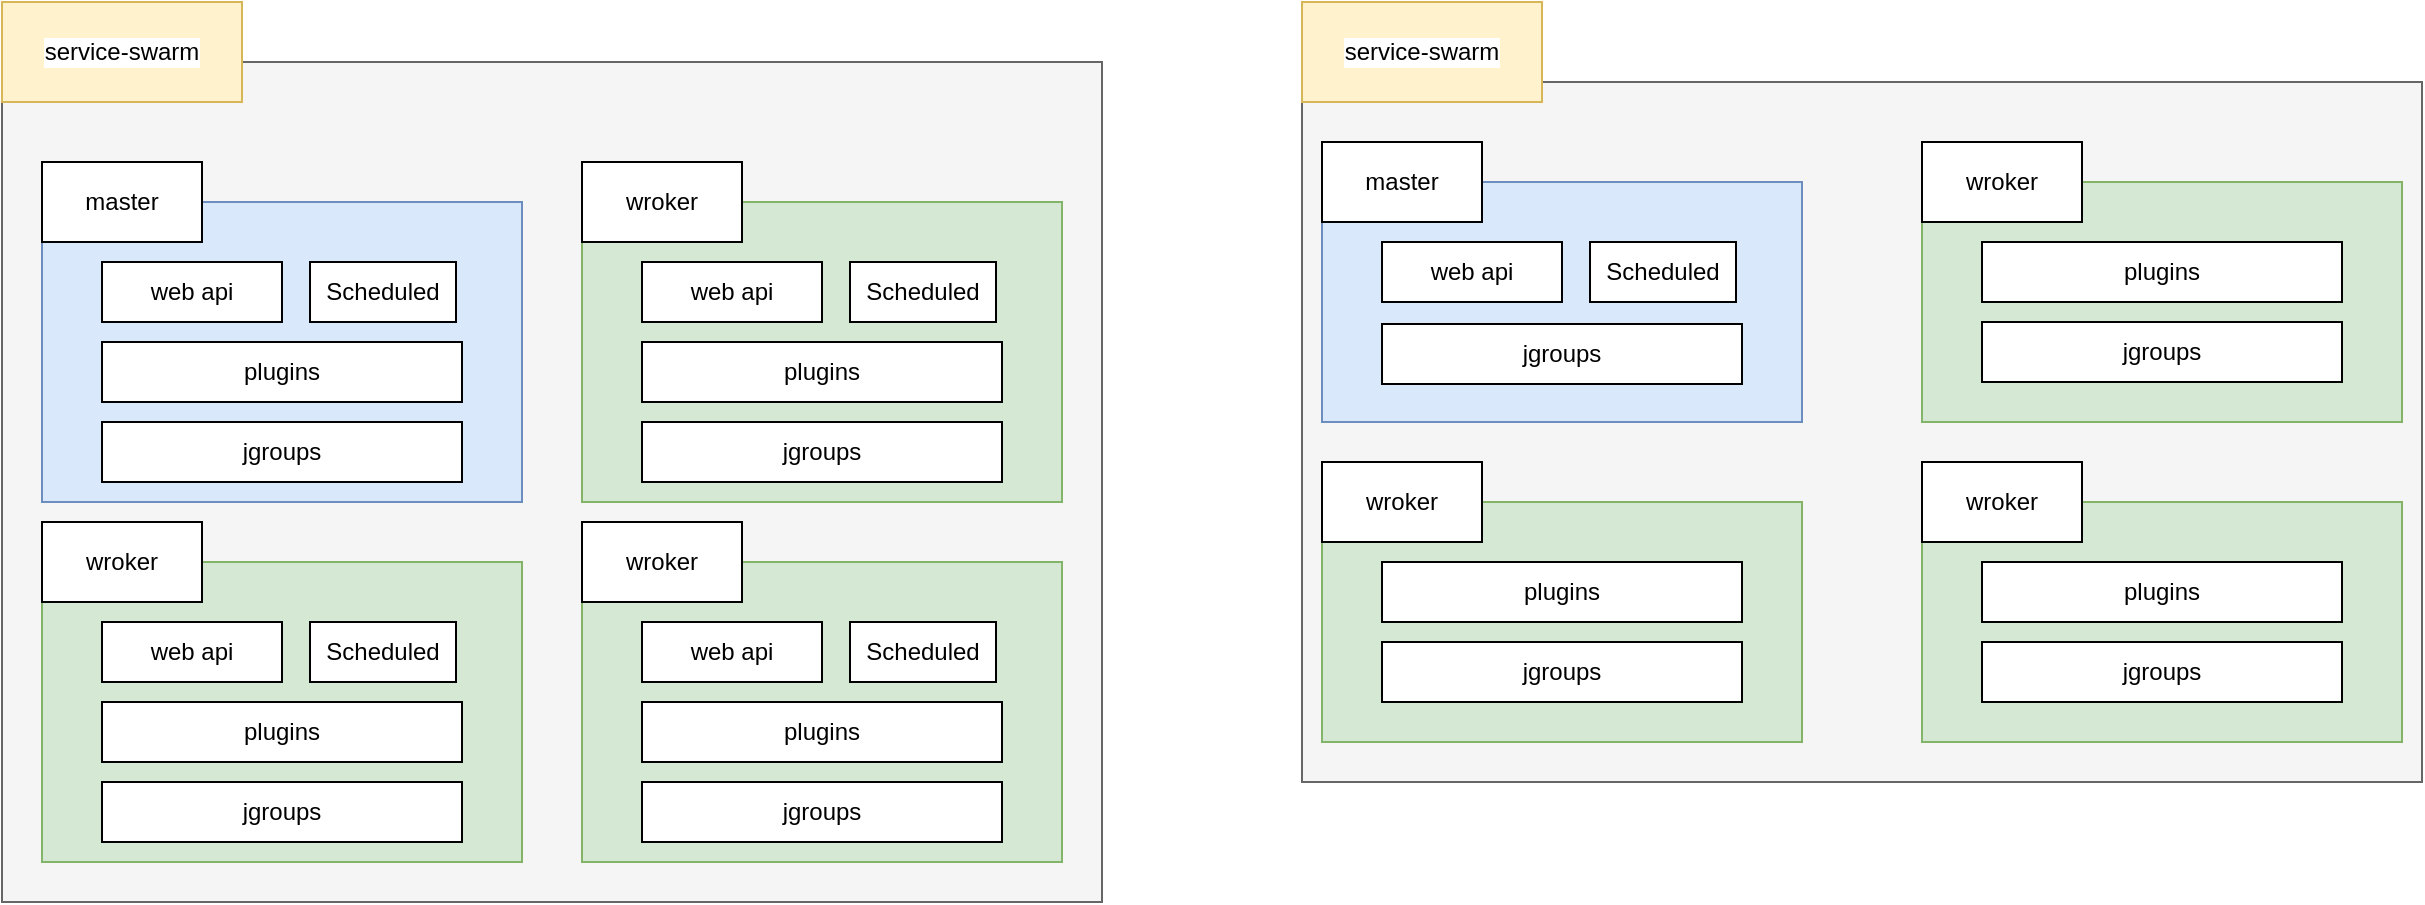 <mxfile version="20.1.4" type="github">
  <diagram id="6AoSXyK-UvsG7IpIdDEK" name="第 1 页">
    <mxGraphModel dx="1406" dy="688" grid="1" gridSize="10" guides="1" tooltips="1" connect="1" arrows="1" fold="1" page="1" pageScale="1" pageWidth="827" pageHeight="1169" math="0" shadow="0">
      <root>
        <mxCell id="0" />
        <mxCell id="1" parent="0" />
        <mxCell id="KQYyujKbhnX2chrBpG1N-55" value="" style="group" parent="1" vertex="1" connectable="0">
          <mxGeometry x="710" y="80" width="560" height="390" as="geometry" />
        </mxCell>
        <mxCell id="KQYyujKbhnX2chrBpG1N-52" value="" style="rounded=0;whiteSpace=wrap;html=1;labelBackgroundColor=#FFFFFF;fontFamily=Helvetica;fontSize=12;fontColor=#333333;fillColor=#f5f5f5;strokeColor=#666666;" parent="KQYyujKbhnX2chrBpG1N-55" vertex="1">
          <mxGeometry y="40" width="560" height="350" as="geometry" />
        </mxCell>
        <mxCell id="KQYyujKbhnX2chrBpG1N-31" value="" style="rounded=0;whiteSpace=wrap;html=1;labelBackgroundColor=#FFFFFF;fontFamily=Helvetica;fontSize=12;fillColor=#dae8fc;strokeColor=#6c8ebf;" parent="KQYyujKbhnX2chrBpG1N-55" vertex="1">
          <mxGeometry x="10" y="90" width="240" height="120" as="geometry" />
        </mxCell>
        <mxCell id="KQYyujKbhnX2chrBpG1N-32" value="web api" style="rounded=0;whiteSpace=wrap;html=1;" parent="KQYyujKbhnX2chrBpG1N-55" vertex="1">
          <mxGeometry x="40" y="120" width="90" height="30" as="geometry" />
        </mxCell>
        <mxCell id="KQYyujKbhnX2chrBpG1N-33" value="&lt;pre style=&quot;&quot;&gt;&lt;font face=&quot;Helvetica&quot; style=&quot;background-color: rgb(255, 255, 255); font-size: 12px;&quot;&gt;Scheduled&lt;/font&gt;&lt;/pre&gt;" style="rounded=0;whiteSpace=wrap;html=1;" parent="KQYyujKbhnX2chrBpG1N-55" vertex="1">
          <mxGeometry x="144" y="120" width="73" height="30" as="geometry" />
        </mxCell>
        <mxCell id="KQYyujKbhnX2chrBpG1N-34" value="&lt;pre style=&quot;&quot;&gt;&lt;font face=&quot;Helvetica&quot; style=&quot;background-color: rgb(255, 255, 255); font-size: 12px;&quot;&gt;jgroups&lt;/font&gt;&lt;/pre&gt;" style="rounded=0;whiteSpace=wrap;html=1;" parent="KQYyujKbhnX2chrBpG1N-55" vertex="1">
          <mxGeometry x="40" y="161" width="180" height="30" as="geometry" />
        </mxCell>
        <mxCell id="KQYyujKbhnX2chrBpG1N-36" value="master" style="rounded=0;whiteSpace=wrap;html=1;labelBackgroundColor=#FFFFFF;fontFamily=Helvetica;fontSize=12;fontColor=#000000;" parent="KQYyujKbhnX2chrBpG1N-55" vertex="1">
          <mxGeometry x="10" y="70" width="80" height="40" as="geometry" />
        </mxCell>
        <mxCell id="KQYyujKbhnX2chrBpG1N-38" value="" style="rounded=0;whiteSpace=wrap;html=1;labelBackgroundColor=#FFFFFF;fontFamily=Helvetica;fontSize=12;fillColor=#d5e8d4;strokeColor=#82b366;" parent="KQYyujKbhnX2chrBpG1N-55" vertex="1">
          <mxGeometry x="310" y="90" width="240" height="120" as="geometry" />
        </mxCell>
        <mxCell id="KQYyujKbhnX2chrBpG1N-41" value="&lt;pre style=&quot;&quot;&gt;&lt;font face=&quot;Helvetica&quot; style=&quot;background-color: rgb(255, 255, 255); font-size: 12px;&quot;&gt;jgroups&lt;/font&gt;&lt;/pre&gt;" style="rounded=0;whiteSpace=wrap;html=1;" parent="KQYyujKbhnX2chrBpG1N-55" vertex="1">
          <mxGeometry x="340" y="160" width="180" height="30" as="geometry" />
        </mxCell>
        <mxCell id="KQYyujKbhnX2chrBpG1N-42" value="plugins" style="rounded=0;html=1;labelBackgroundColor=#FFFFFF;fontFamily=Helvetica;fontSize=12;fontColor=#000000;rotation=0;align=center;whiteSpace=wrap;" parent="KQYyujKbhnX2chrBpG1N-55" vertex="1">
          <mxGeometry x="340" y="120" width="180" height="30" as="geometry" />
        </mxCell>
        <mxCell id="KQYyujKbhnX2chrBpG1N-43" value="wroker" style="rounded=0;whiteSpace=wrap;html=1;labelBackgroundColor=#FFFFFF;fontFamily=Helvetica;fontSize=12;fontColor=#000000;" parent="KQYyujKbhnX2chrBpG1N-55" vertex="1">
          <mxGeometry x="310" y="70" width="80" height="40" as="geometry" />
        </mxCell>
        <mxCell id="KQYyujKbhnX2chrBpG1N-44" value="" style="rounded=0;whiteSpace=wrap;html=1;labelBackgroundColor=#FFFFFF;fontFamily=Helvetica;fontSize=12;fillColor=#d5e8d4;strokeColor=#82b366;" parent="KQYyujKbhnX2chrBpG1N-55" vertex="1">
          <mxGeometry x="310" y="250" width="240" height="120" as="geometry" />
        </mxCell>
        <mxCell id="KQYyujKbhnX2chrBpG1N-45" value="&lt;pre style=&quot;&quot;&gt;&lt;font face=&quot;Helvetica&quot; style=&quot;background-color: rgb(255, 255, 255); font-size: 12px;&quot;&gt;jgroups&lt;/font&gt;&lt;/pre&gt;" style="rounded=0;whiteSpace=wrap;html=1;" parent="KQYyujKbhnX2chrBpG1N-55" vertex="1">
          <mxGeometry x="340" y="320" width="180" height="30" as="geometry" />
        </mxCell>
        <mxCell id="KQYyujKbhnX2chrBpG1N-46" value="plugins" style="rounded=0;html=1;labelBackgroundColor=#FFFFFF;fontFamily=Helvetica;fontSize=12;fontColor=#000000;rotation=0;align=center;whiteSpace=wrap;" parent="KQYyujKbhnX2chrBpG1N-55" vertex="1">
          <mxGeometry x="340" y="280" width="180" height="30" as="geometry" />
        </mxCell>
        <mxCell id="KQYyujKbhnX2chrBpG1N-47" value="wroker" style="rounded=0;whiteSpace=wrap;html=1;labelBackgroundColor=#FFFFFF;fontFamily=Helvetica;fontSize=12;fontColor=#000000;" parent="KQYyujKbhnX2chrBpG1N-55" vertex="1">
          <mxGeometry x="310" y="230" width="80" height="40" as="geometry" />
        </mxCell>
        <mxCell id="KQYyujKbhnX2chrBpG1N-48" value="" style="rounded=0;whiteSpace=wrap;html=1;labelBackgroundColor=#FFFFFF;fontFamily=Helvetica;fontSize=12;fillColor=#d5e8d4;strokeColor=#82b366;" parent="KQYyujKbhnX2chrBpG1N-55" vertex="1">
          <mxGeometry x="10" y="250" width="240" height="120" as="geometry" />
        </mxCell>
        <mxCell id="KQYyujKbhnX2chrBpG1N-49" value="&lt;pre style=&quot;&quot;&gt;&lt;font face=&quot;Helvetica&quot; style=&quot;background-color: rgb(255, 255, 255); font-size: 12px;&quot;&gt;jgroups&lt;/font&gt;&lt;/pre&gt;" style="rounded=0;whiteSpace=wrap;html=1;" parent="KQYyujKbhnX2chrBpG1N-55" vertex="1">
          <mxGeometry x="40" y="320" width="180" height="30" as="geometry" />
        </mxCell>
        <mxCell id="KQYyujKbhnX2chrBpG1N-50" value="plugins" style="rounded=0;html=1;labelBackgroundColor=#FFFFFF;fontFamily=Helvetica;fontSize=12;fontColor=#000000;rotation=0;align=center;whiteSpace=wrap;" parent="KQYyujKbhnX2chrBpG1N-55" vertex="1">
          <mxGeometry x="40" y="280" width="180" height="30" as="geometry" />
        </mxCell>
        <mxCell id="KQYyujKbhnX2chrBpG1N-51" value="wroker" style="rounded=0;whiteSpace=wrap;html=1;labelBackgroundColor=#FFFFFF;fontFamily=Helvetica;fontSize=12;fontColor=#000000;" parent="KQYyujKbhnX2chrBpG1N-55" vertex="1">
          <mxGeometry x="10" y="230" width="80" height="40" as="geometry" />
        </mxCell>
        <mxCell id="KQYyujKbhnX2chrBpG1N-53" value="service-swarm" style="rounded=0;whiteSpace=wrap;html=1;labelBackgroundColor=#FFFFFF;fontFamily=Helvetica;fontSize=12;fillColor=#fff2cc;strokeColor=#d6b656;" parent="KQYyujKbhnX2chrBpG1N-55" vertex="1">
          <mxGeometry width="120" height="50" as="geometry" />
        </mxCell>
        <mxCell id="KQYyujKbhnX2chrBpG1N-56" value="" style="group" parent="1" vertex="1" connectable="0">
          <mxGeometry x="60" y="80" width="550" height="450" as="geometry" />
        </mxCell>
        <mxCell id="KQYyujKbhnX2chrBpG1N-29" value="" style="rounded=0;whiteSpace=wrap;html=1;labelBackgroundColor=#FFFFFF;fontFamily=Helvetica;fontSize=12;fontColor=#333333;fillColor=#f5f5f5;strokeColor=#666666;" parent="KQYyujKbhnX2chrBpG1N-56" vertex="1">
          <mxGeometry y="30" width="550" height="420" as="geometry" />
        </mxCell>
        <mxCell id="KQYyujKbhnX2chrBpG1N-9" value="" style="rounded=0;whiteSpace=wrap;html=1;labelBackgroundColor=#FFFFFF;fontFamily=Helvetica;fontSize=12;fillColor=#dae8fc;strokeColor=#6c8ebf;" parent="KQYyujKbhnX2chrBpG1N-56" vertex="1">
          <mxGeometry x="20" y="100" width="240" height="150" as="geometry" />
        </mxCell>
        <mxCell id="KQYyujKbhnX2chrBpG1N-3" value="web api" style="rounded=0;whiteSpace=wrap;html=1;" parent="KQYyujKbhnX2chrBpG1N-56" vertex="1">
          <mxGeometry x="50" y="130" width="90" height="30" as="geometry" />
        </mxCell>
        <mxCell id="KQYyujKbhnX2chrBpG1N-4" value="&lt;pre style=&quot;&quot;&gt;&lt;font face=&quot;Helvetica&quot; style=&quot;background-color: rgb(255, 255, 255); font-size: 12px;&quot;&gt;Scheduled&lt;/font&gt;&lt;/pre&gt;" style="rounded=0;whiteSpace=wrap;html=1;" parent="KQYyujKbhnX2chrBpG1N-56" vertex="1">
          <mxGeometry x="154" y="130" width="73" height="30" as="geometry" />
        </mxCell>
        <mxCell id="KQYyujKbhnX2chrBpG1N-5" value="&lt;pre style=&quot;&quot;&gt;&lt;font face=&quot;Helvetica&quot; style=&quot;background-color: rgb(255, 255, 255); font-size: 12px;&quot;&gt;jgroups&lt;/font&gt;&lt;/pre&gt;" style="rounded=0;whiteSpace=wrap;html=1;" parent="KQYyujKbhnX2chrBpG1N-56" vertex="1">
          <mxGeometry x="50" y="210" width="180" height="30" as="geometry" />
        </mxCell>
        <mxCell id="KQYyujKbhnX2chrBpG1N-6" value="plugins" style="rounded=0;html=1;labelBackgroundColor=#FFFFFF;fontFamily=Helvetica;fontSize=12;fontColor=#000000;rotation=0;align=center;whiteSpace=wrap;" parent="KQYyujKbhnX2chrBpG1N-56" vertex="1">
          <mxGeometry x="50" y="170" width="180" height="30" as="geometry" />
        </mxCell>
        <mxCell id="KQYyujKbhnX2chrBpG1N-10" value="master" style="rounded=0;whiteSpace=wrap;html=1;labelBackgroundColor=#FFFFFF;fontFamily=Helvetica;fontSize=12;fontColor=#000000;" parent="KQYyujKbhnX2chrBpG1N-56" vertex="1">
          <mxGeometry x="20" y="80" width="80" height="40" as="geometry" />
        </mxCell>
        <mxCell id="KQYyujKbhnX2chrBpG1N-11" value="" style="rounded=0;whiteSpace=wrap;html=1;labelBackgroundColor=#FFFFFF;fontFamily=Helvetica;fontSize=12;fillColor=#d5e8d4;strokeColor=#82b366;" parent="KQYyujKbhnX2chrBpG1N-56" vertex="1">
          <mxGeometry x="290" y="100" width="240" height="150" as="geometry" />
        </mxCell>
        <mxCell id="KQYyujKbhnX2chrBpG1N-12" value="web api" style="rounded=0;whiteSpace=wrap;html=1;" parent="KQYyujKbhnX2chrBpG1N-56" vertex="1">
          <mxGeometry x="320" y="130" width="90" height="30" as="geometry" />
        </mxCell>
        <mxCell id="KQYyujKbhnX2chrBpG1N-13" value="&lt;pre style=&quot;&quot;&gt;&lt;font face=&quot;Helvetica&quot; style=&quot;background-color: rgb(255, 255, 255); font-size: 12px;&quot;&gt;Scheduled&lt;/font&gt;&lt;/pre&gt;" style="rounded=0;whiteSpace=wrap;html=1;" parent="KQYyujKbhnX2chrBpG1N-56" vertex="1">
          <mxGeometry x="424" y="130" width="73" height="30" as="geometry" />
        </mxCell>
        <mxCell id="KQYyujKbhnX2chrBpG1N-14" value="&lt;pre style=&quot;&quot;&gt;&lt;font face=&quot;Helvetica&quot; style=&quot;background-color: rgb(255, 255, 255); font-size: 12px;&quot;&gt;jgroups&lt;/font&gt;&lt;/pre&gt;" style="rounded=0;whiteSpace=wrap;html=1;" parent="KQYyujKbhnX2chrBpG1N-56" vertex="1">
          <mxGeometry x="320" y="210" width="180" height="30" as="geometry" />
        </mxCell>
        <mxCell id="KQYyujKbhnX2chrBpG1N-15" value="plugins" style="rounded=0;html=1;labelBackgroundColor=#FFFFFF;fontFamily=Helvetica;fontSize=12;fontColor=#000000;rotation=0;align=center;whiteSpace=wrap;" parent="KQYyujKbhnX2chrBpG1N-56" vertex="1">
          <mxGeometry x="320" y="170" width="180" height="30" as="geometry" />
        </mxCell>
        <mxCell id="KQYyujKbhnX2chrBpG1N-16" value="wroker" style="rounded=0;whiteSpace=wrap;html=1;labelBackgroundColor=#FFFFFF;fontFamily=Helvetica;fontSize=12;fontColor=#000000;" parent="KQYyujKbhnX2chrBpG1N-56" vertex="1">
          <mxGeometry x="290" y="80" width="80" height="40" as="geometry" />
        </mxCell>
        <mxCell id="KQYyujKbhnX2chrBpG1N-17" value="" style="rounded=0;whiteSpace=wrap;html=1;labelBackgroundColor=#FFFFFF;fontFamily=Helvetica;fontSize=12;fillColor=#d5e8d4;strokeColor=#82b366;" parent="KQYyujKbhnX2chrBpG1N-56" vertex="1">
          <mxGeometry x="290" y="280" width="240" height="150" as="geometry" />
        </mxCell>
        <mxCell id="KQYyujKbhnX2chrBpG1N-18" value="web api" style="rounded=0;whiteSpace=wrap;html=1;" parent="KQYyujKbhnX2chrBpG1N-56" vertex="1">
          <mxGeometry x="320" y="310" width="90" height="30" as="geometry" />
        </mxCell>
        <mxCell id="KQYyujKbhnX2chrBpG1N-19" value="&lt;pre style=&quot;&quot;&gt;&lt;font face=&quot;Helvetica&quot; style=&quot;background-color: rgb(255, 255, 255); font-size: 12px;&quot;&gt;Scheduled&lt;/font&gt;&lt;/pre&gt;" style="rounded=0;whiteSpace=wrap;html=1;" parent="KQYyujKbhnX2chrBpG1N-56" vertex="1">
          <mxGeometry x="424" y="310" width="73" height="30" as="geometry" />
        </mxCell>
        <mxCell id="KQYyujKbhnX2chrBpG1N-20" value="&lt;pre style=&quot;&quot;&gt;&lt;font face=&quot;Helvetica&quot; style=&quot;background-color: rgb(255, 255, 255); font-size: 12px;&quot;&gt;jgroups&lt;/font&gt;&lt;/pre&gt;" style="rounded=0;whiteSpace=wrap;html=1;" parent="KQYyujKbhnX2chrBpG1N-56" vertex="1">
          <mxGeometry x="320" y="390" width="180" height="30" as="geometry" />
        </mxCell>
        <mxCell id="KQYyujKbhnX2chrBpG1N-21" value="plugins" style="rounded=0;html=1;labelBackgroundColor=#FFFFFF;fontFamily=Helvetica;fontSize=12;fontColor=#000000;rotation=0;align=center;whiteSpace=wrap;" parent="KQYyujKbhnX2chrBpG1N-56" vertex="1">
          <mxGeometry x="320" y="350" width="180" height="30" as="geometry" />
        </mxCell>
        <mxCell id="KQYyujKbhnX2chrBpG1N-22" value="wroker" style="rounded=0;whiteSpace=wrap;html=1;labelBackgroundColor=#FFFFFF;fontFamily=Helvetica;fontSize=12;fontColor=#000000;" parent="KQYyujKbhnX2chrBpG1N-56" vertex="1">
          <mxGeometry x="290" y="260" width="80" height="40" as="geometry" />
        </mxCell>
        <mxCell id="KQYyujKbhnX2chrBpG1N-23" value="" style="rounded=0;whiteSpace=wrap;html=1;labelBackgroundColor=#FFFFFF;fontFamily=Helvetica;fontSize=12;fillColor=#d5e8d4;strokeColor=#82b366;" parent="KQYyujKbhnX2chrBpG1N-56" vertex="1">
          <mxGeometry x="20" y="280" width="240" height="150" as="geometry" />
        </mxCell>
        <mxCell id="KQYyujKbhnX2chrBpG1N-24" value="web api" style="rounded=0;whiteSpace=wrap;html=1;" parent="KQYyujKbhnX2chrBpG1N-56" vertex="1">
          <mxGeometry x="50" y="310" width="90" height="30" as="geometry" />
        </mxCell>
        <mxCell id="KQYyujKbhnX2chrBpG1N-25" value="&lt;pre style=&quot;&quot;&gt;&lt;font face=&quot;Helvetica&quot; style=&quot;background-color: rgb(255, 255, 255); font-size: 12px;&quot;&gt;Scheduled&lt;/font&gt;&lt;/pre&gt;" style="rounded=0;whiteSpace=wrap;html=1;" parent="KQYyujKbhnX2chrBpG1N-56" vertex="1">
          <mxGeometry x="154" y="310" width="73" height="30" as="geometry" />
        </mxCell>
        <mxCell id="KQYyujKbhnX2chrBpG1N-26" value="&lt;pre style=&quot;&quot;&gt;&lt;font face=&quot;Helvetica&quot; style=&quot;background-color: rgb(255, 255, 255); font-size: 12px;&quot;&gt;jgroups&lt;/font&gt;&lt;/pre&gt;" style="rounded=0;whiteSpace=wrap;html=1;" parent="KQYyujKbhnX2chrBpG1N-56" vertex="1">
          <mxGeometry x="50" y="390" width="180" height="30" as="geometry" />
        </mxCell>
        <mxCell id="KQYyujKbhnX2chrBpG1N-27" value="plugins" style="rounded=0;html=1;labelBackgroundColor=#FFFFFF;fontFamily=Helvetica;fontSize=12;fontColor=#000000;rotation=0;align=center;whiteSpace=wrap;" parent="KQYyujKbhnX2chrBpG1N-56" vertex="1">
          <mxGeometry x="50" y="350" width="180" height="30" as="geometry" />
        </mxCell>
        <mxCell id="KQYyujKbhnX2chrBpG1N-28" value="wroker" style="rounded=0;whiteSpace=wrap;html=1;labelBackgroundColor=#FFFFFF;fontFamily=Helvetica;fontSize=12;fontColor=#000000;" parent="KQYyujKbhnX2chrBpG1N-56" vertex="1">
          <mxGeometry x="20" y="260" width="80" height="40" as="geometry" />
        </mxCell>
        <mxCell id="KQYyujKbhnX2chrBpG1N-30" value="service-swarm" style="rounded=0;whiteSpace=wrap;html=1;labelBackgroundColor=#FFFFFF;fontFamily=Helvetica;fontSize=12;fillColor=#fff2cc;strokeColor=#d6b656;" parent="KQYyujKbhnX2chrBpG1N-56" vertex="1">
          <mxGeometry width="120" height="50" as="geometry" />
        </mxCell>
      </root>
    </mxGraphModel>
  </diagram>
</mxfile>
